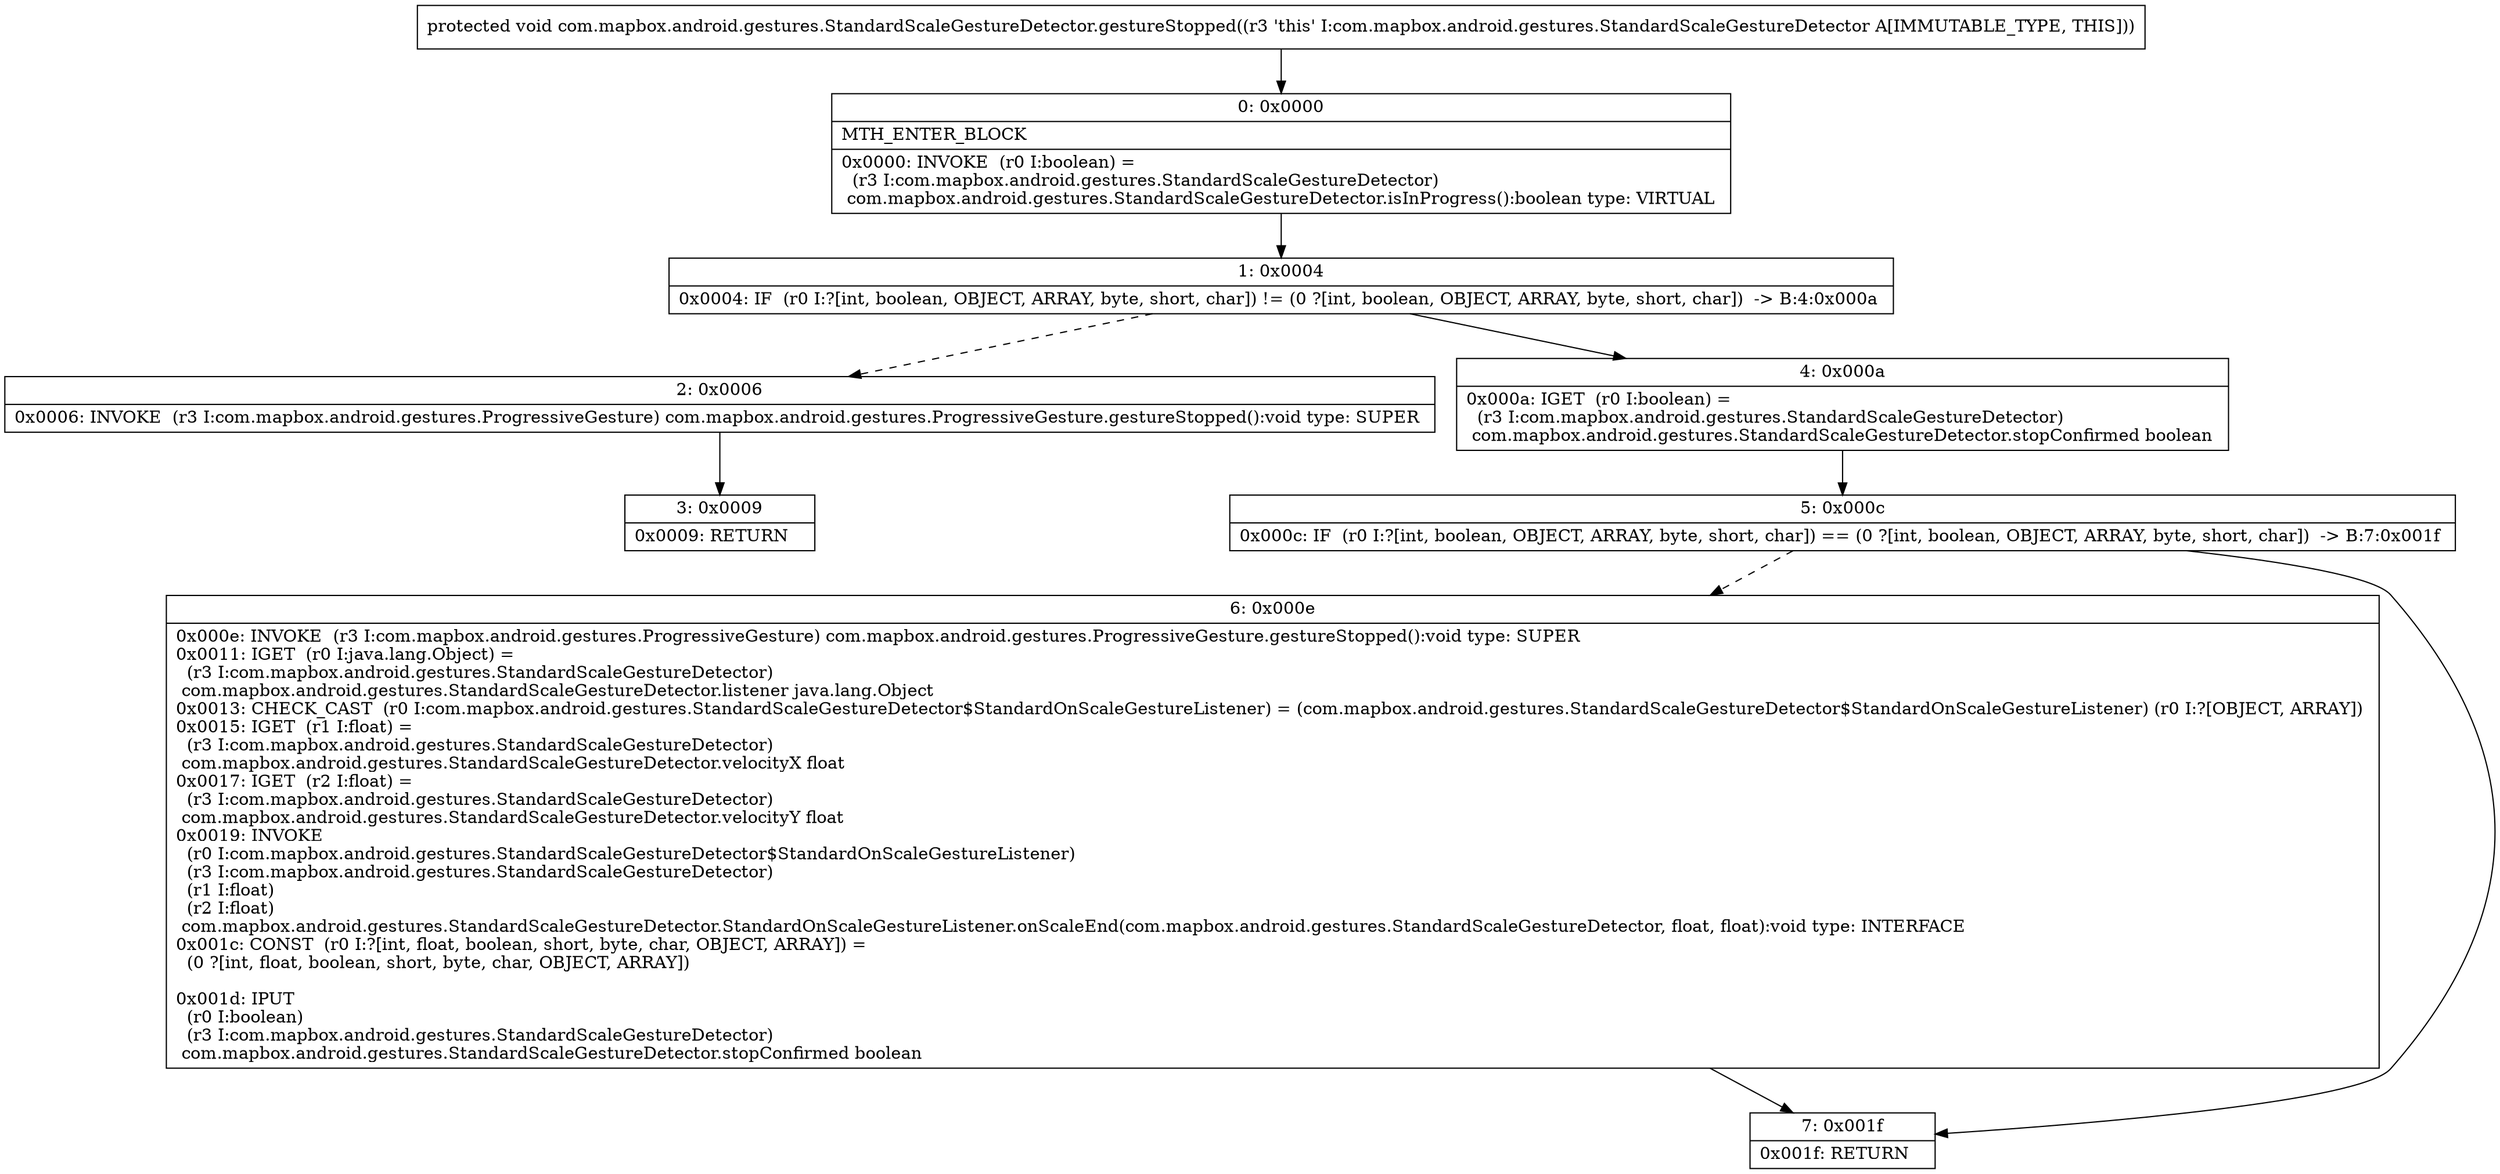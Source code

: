 digraph "CFG forcom.mapbox.android.gestures.StandardScaleGestureDetector.gestureStopped()V" {
Node_0 [shape=record,label="{0\:\ 0x0000|MTH_ENTER_BLOCK\l|0x0000: INVOKE  (r0 I:boolean) = \l  (r3 I:com.mapbox.android.gestures.StandardScaleGestureDetector)\l com.mapbox.android.gestures.StandardScaleGestureDetector.isInProgress():boolean type: VIRTUAL \l}"];
Node_1 [shape=record,label="{1\:\ 0x0004|0x0004: IF  (r0 I:?[int, boolean, OBJECT, ARRAY, byte, short, char]) != (0 ?[int, boolean, OBJECT, ARRAY, byte, short, char])  \-\> B:4:0x000a \l}"];
Node_2 [shape=record,label="{2\:\ 0x0006|0x0006: INVOKE  (r3 I:com.mapbox.android.gestures.ProgressiveGesture) com.mapbox.android.gestures.ProgressiveGesture.gestureStopped():void type: SUPER \l}"];
Node_3 [shape=record,label="{3\:\ 0x0009|0x0009: RETURN   \l}"];
Node_4 [shape=record,label="{4\:\ 0x000a|0x000a: IGET  (r0 I:boolean) = \l  (r3 I:com.mapbox.android.gestures.StandardScaleGestureDetector)\l com.mapbox.android.gestures.StandardScaleGestureDetector.stopConfirmed boolean \l}"];
Node_5 [shape=record,label="{5\:\ 0x000c|0x000c: IF  (r0 I:?[int, boolean, OBJECT, ARRAY, byte, short, char]) == (0 ?[int, boolean, OBJECT, ARRAY, byte, short, char])  \-\> B:7:0x001f \l}"];
Node_6 [shape=record,label="{6\:\ 0x000e|0x000e: INVOKE  (r3 I:com.mapbox.android.gestures.ProgressiveGesture) com.mapbox.android.gestures.ProgressiveGesture.gestureStopped():void type: SUPER \l0x0011: IGET  (r0 I:java.lang.Object) = \l  (r3 I:com.mapbox.android.gestures.StandardScaleGestureDetector)\l com.mapbox.android.gestures.StandardScaleGestureDetector.listener java.lang.Object \l0x0013: CHECK_CAST  (r0 I:com.mapbox.android.gestures.StandardScaleGestureDetector$StandardOnScaleGestureListener) = (com.mapbox.android.gestures.StandardScaleGestureDetector$StandardOnScaleGestureListener) (r0 I:?[OBJECT, ARRAY]) \l0x0015: IGET  (r1 I:float) = \l  (r3 I:com.mapbox.android.gestures.StandardScaleGestureDetector)\l com.mapbox.android.gestures.StandardScaleGestureDetector.velocityX float \l0x0017: IGET  (r2 I:float) = \l  (r3 I:com.mapbox.android.gestures.StandardScaleGestureDetector)\l com.mapbox.android.gestures.StandardScaleGestureDetector.velocityY float \l0x0019: INVOKE  \l  (r0 I:com.mapbox.android.gestures.StandardScaleGestureDetector$StandardOnScaleGestureListener)\l  (r3 I:com.mapbox.android.gestures.StandardScaleGestureDetector)\l  (r1 I:float)\l  (r2 I:float)\l com.mapbox.android.gestures.StandardScaleGestureDetector.StandardOnScaleGestureListener.onScaleEnd(com.mapbox.android.gestures.StandardScaleGestureDetector, float, float):void type: INTERFACE \l0x001c: CONST  (r0 I:?[int, float, boolean, short, byte, char, OBJECT, ARRAY]) = \l  (0 ?[int, float, boolean, short, byte, char, OBJECT, ARRAY])\l \l0x001d: IPUT  \l  (r0 I:boolean)\l  (r3 I:com.mapbox.android.gestures.StandardScaleGestureDetector)\l com.mapbox.android.gestures.StandardScaleGestureDetector.stopConfirmed boolean \l}"];
Node_7 [shape=record,label="{7\:\ 0x001f|0x001f: RETURN   \l}"];
MethodNode[shape=record,label="{protected void com.mapbox.android.gestures.StandardScaleGestureDetector.gestureStopped((r3 'this' I:com.mapbox.android.gestures.StandardScaleGestureDetector A[IMMUTABLE_TYPE, THIS])) }"];
MethodNode -> Node_0;
Node_0 -> Node_1;
Node_1 -> Node_2[style=dashed];
Node_1 -> Node_4;
Node_2 -> Node_3;
Node_4 -> Node_5;
Node_5 -> Node_6[style=dashed];
Node_5 -> Node_7;
Node_6 -> Node_7;
}

